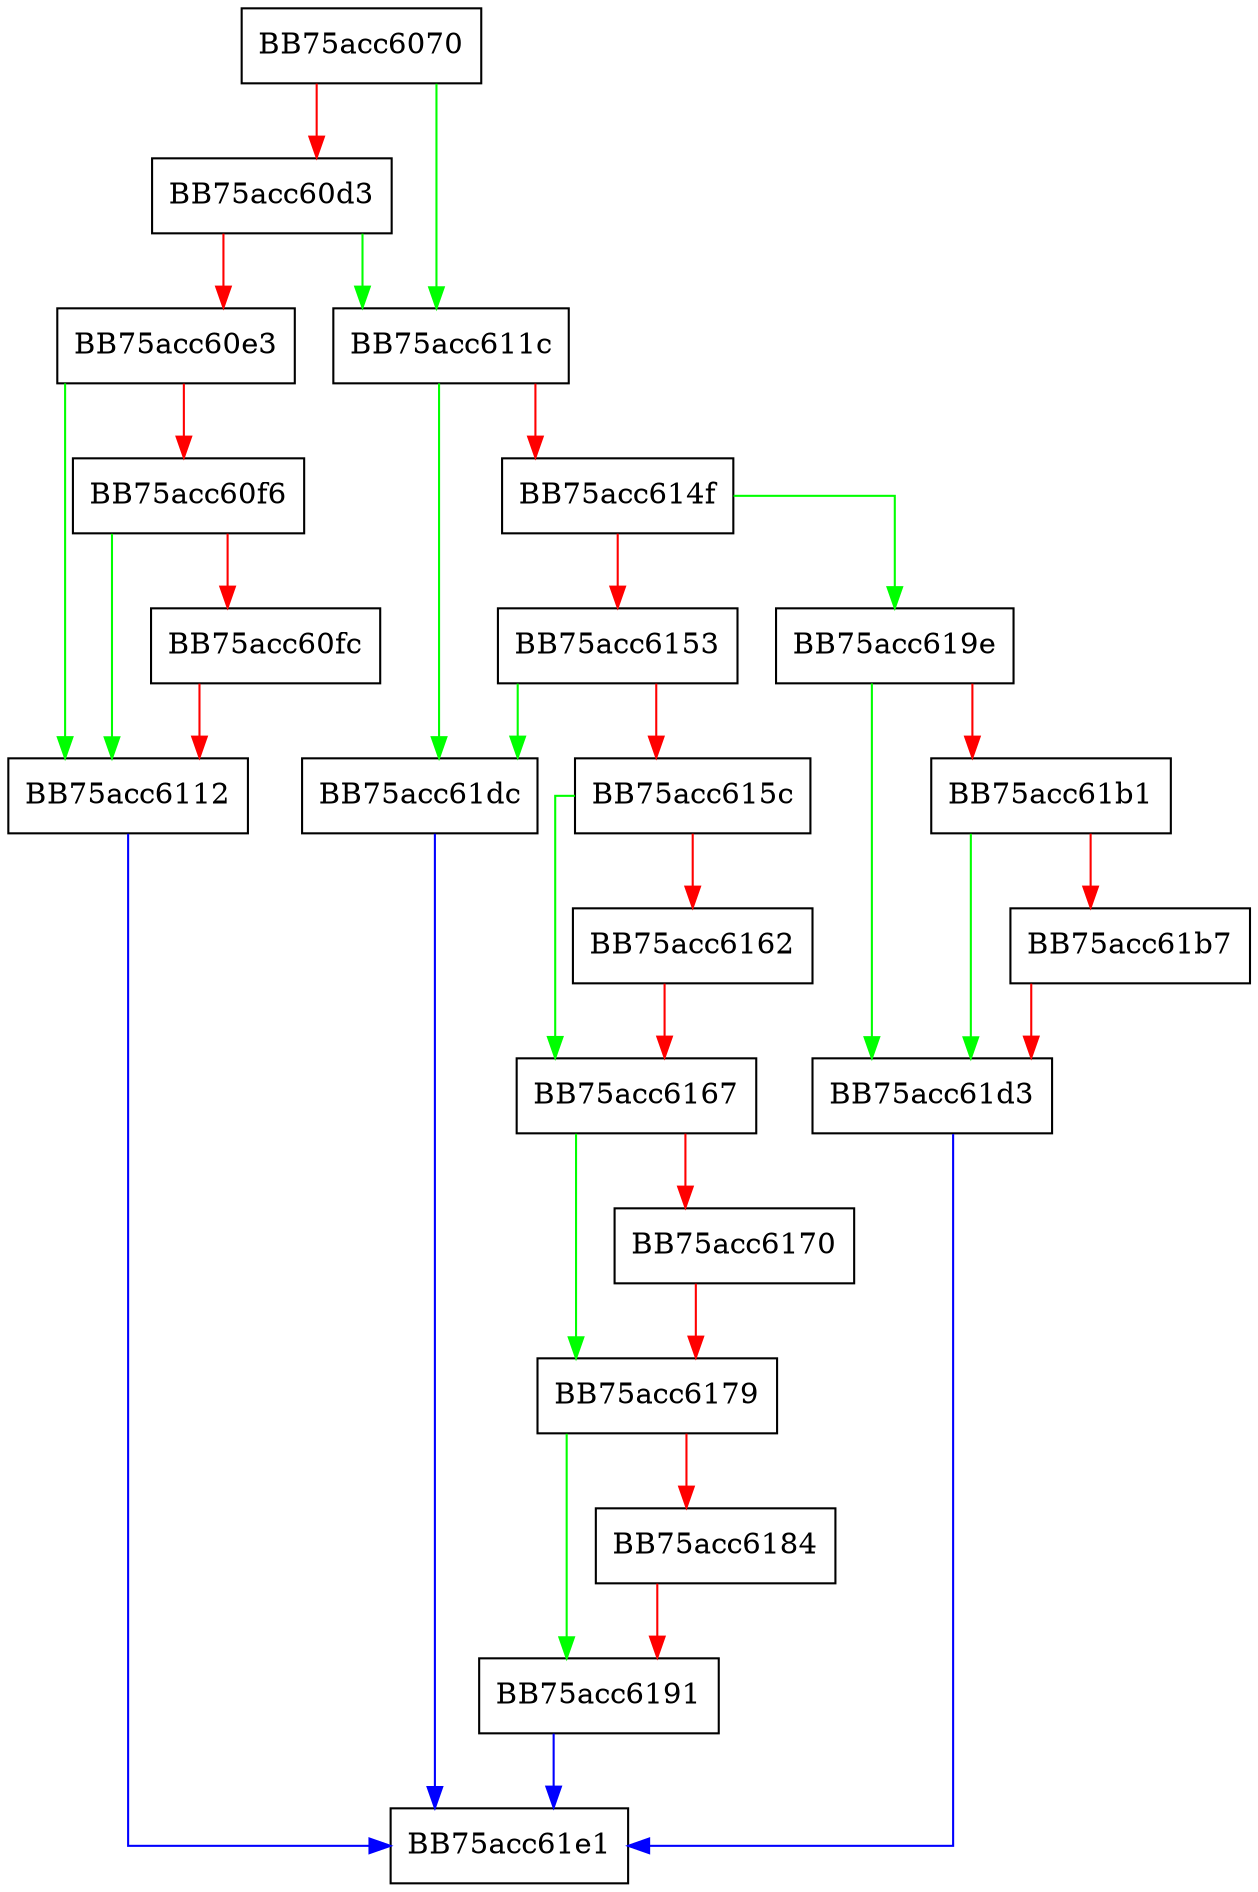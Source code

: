 digraph EnumerateInit {
  node [shape="box"];
  graph [splines=ortho];
  BB75acc6070 -> BB75acc611c [color="green"];
  BB75acc6070 -> BB75acc60d3 [color="red"];
  BB75acc60d3 -> BB75acc611c [color="green"];
  BB75acc60d3 -> BB75acc60e3 [color="red"];
  BB75acc60e3 -> BB75acc6112 [color="green"];
  BB75acc60e3 -> BB75acc60f6 [color="red"];
  BB75acc60f6 -> BB75acc6112 [color="green"];
  BB75acc60f6 -> BB75acc60fc [color="red"];
  BB75acc60fc -> BB75acc6112 [color="red"];
  BB75acc6112 -> BB75acc61e1 [color="blue"];
  BB75acc611c -> BB75acc61dc [color="green"];
  BB75acc611c -> BB75acc614f [color="red"];
  BB75acc614f -> BB75acc619e [color="green"];
  BB75acc614f -> BB75acc6153 [color="red"];
  BB75acc6153 -> BB75acc61dc [color="green"];
  BB75acc6153 -> BB75acc615c [color="red"];
  BB75acc615c -> BB75acc6167 [color="green"];
  BB75acc615c -> BB75acc6162 [color="red"];
  BB75acc6162 -> BB75acc6167 [color="red"];
  BB75acc6167 -> BB75acc6179 [color="green"];
  BB75acc6167 -> BB75acc6170 [color="red"];
  BB75acc6170 -> BB75acc6179 [color="red"];
  BB75acc6179 -> BB75acc6191 [color="green"];
  BB75acc6179 -> BB75acc6184 [color="red"];
  BB75acc6184 -> BB75acc6191 [color="red"];
  BB75acc6191 -> BB75acc61e1 [color="blue"];
  BB75acc619e -> BB75acc61d3 [color="green"];
  BB75acc619e -> BB75acc61b1 [color="red"];
  BB75acc61b1 -> BB75acc61d3 [color="green"];
  BB75acc61b1 -> BB75acc61b7 [color="red"];
  BB75acc61b7 -> BB75acc61d3 [color="red"];
  BB75acc61d3 -> BB75acc61e1 [color="blue"];
  BB75acc61dc -> BB75acc61e1 [color="blue"];
}